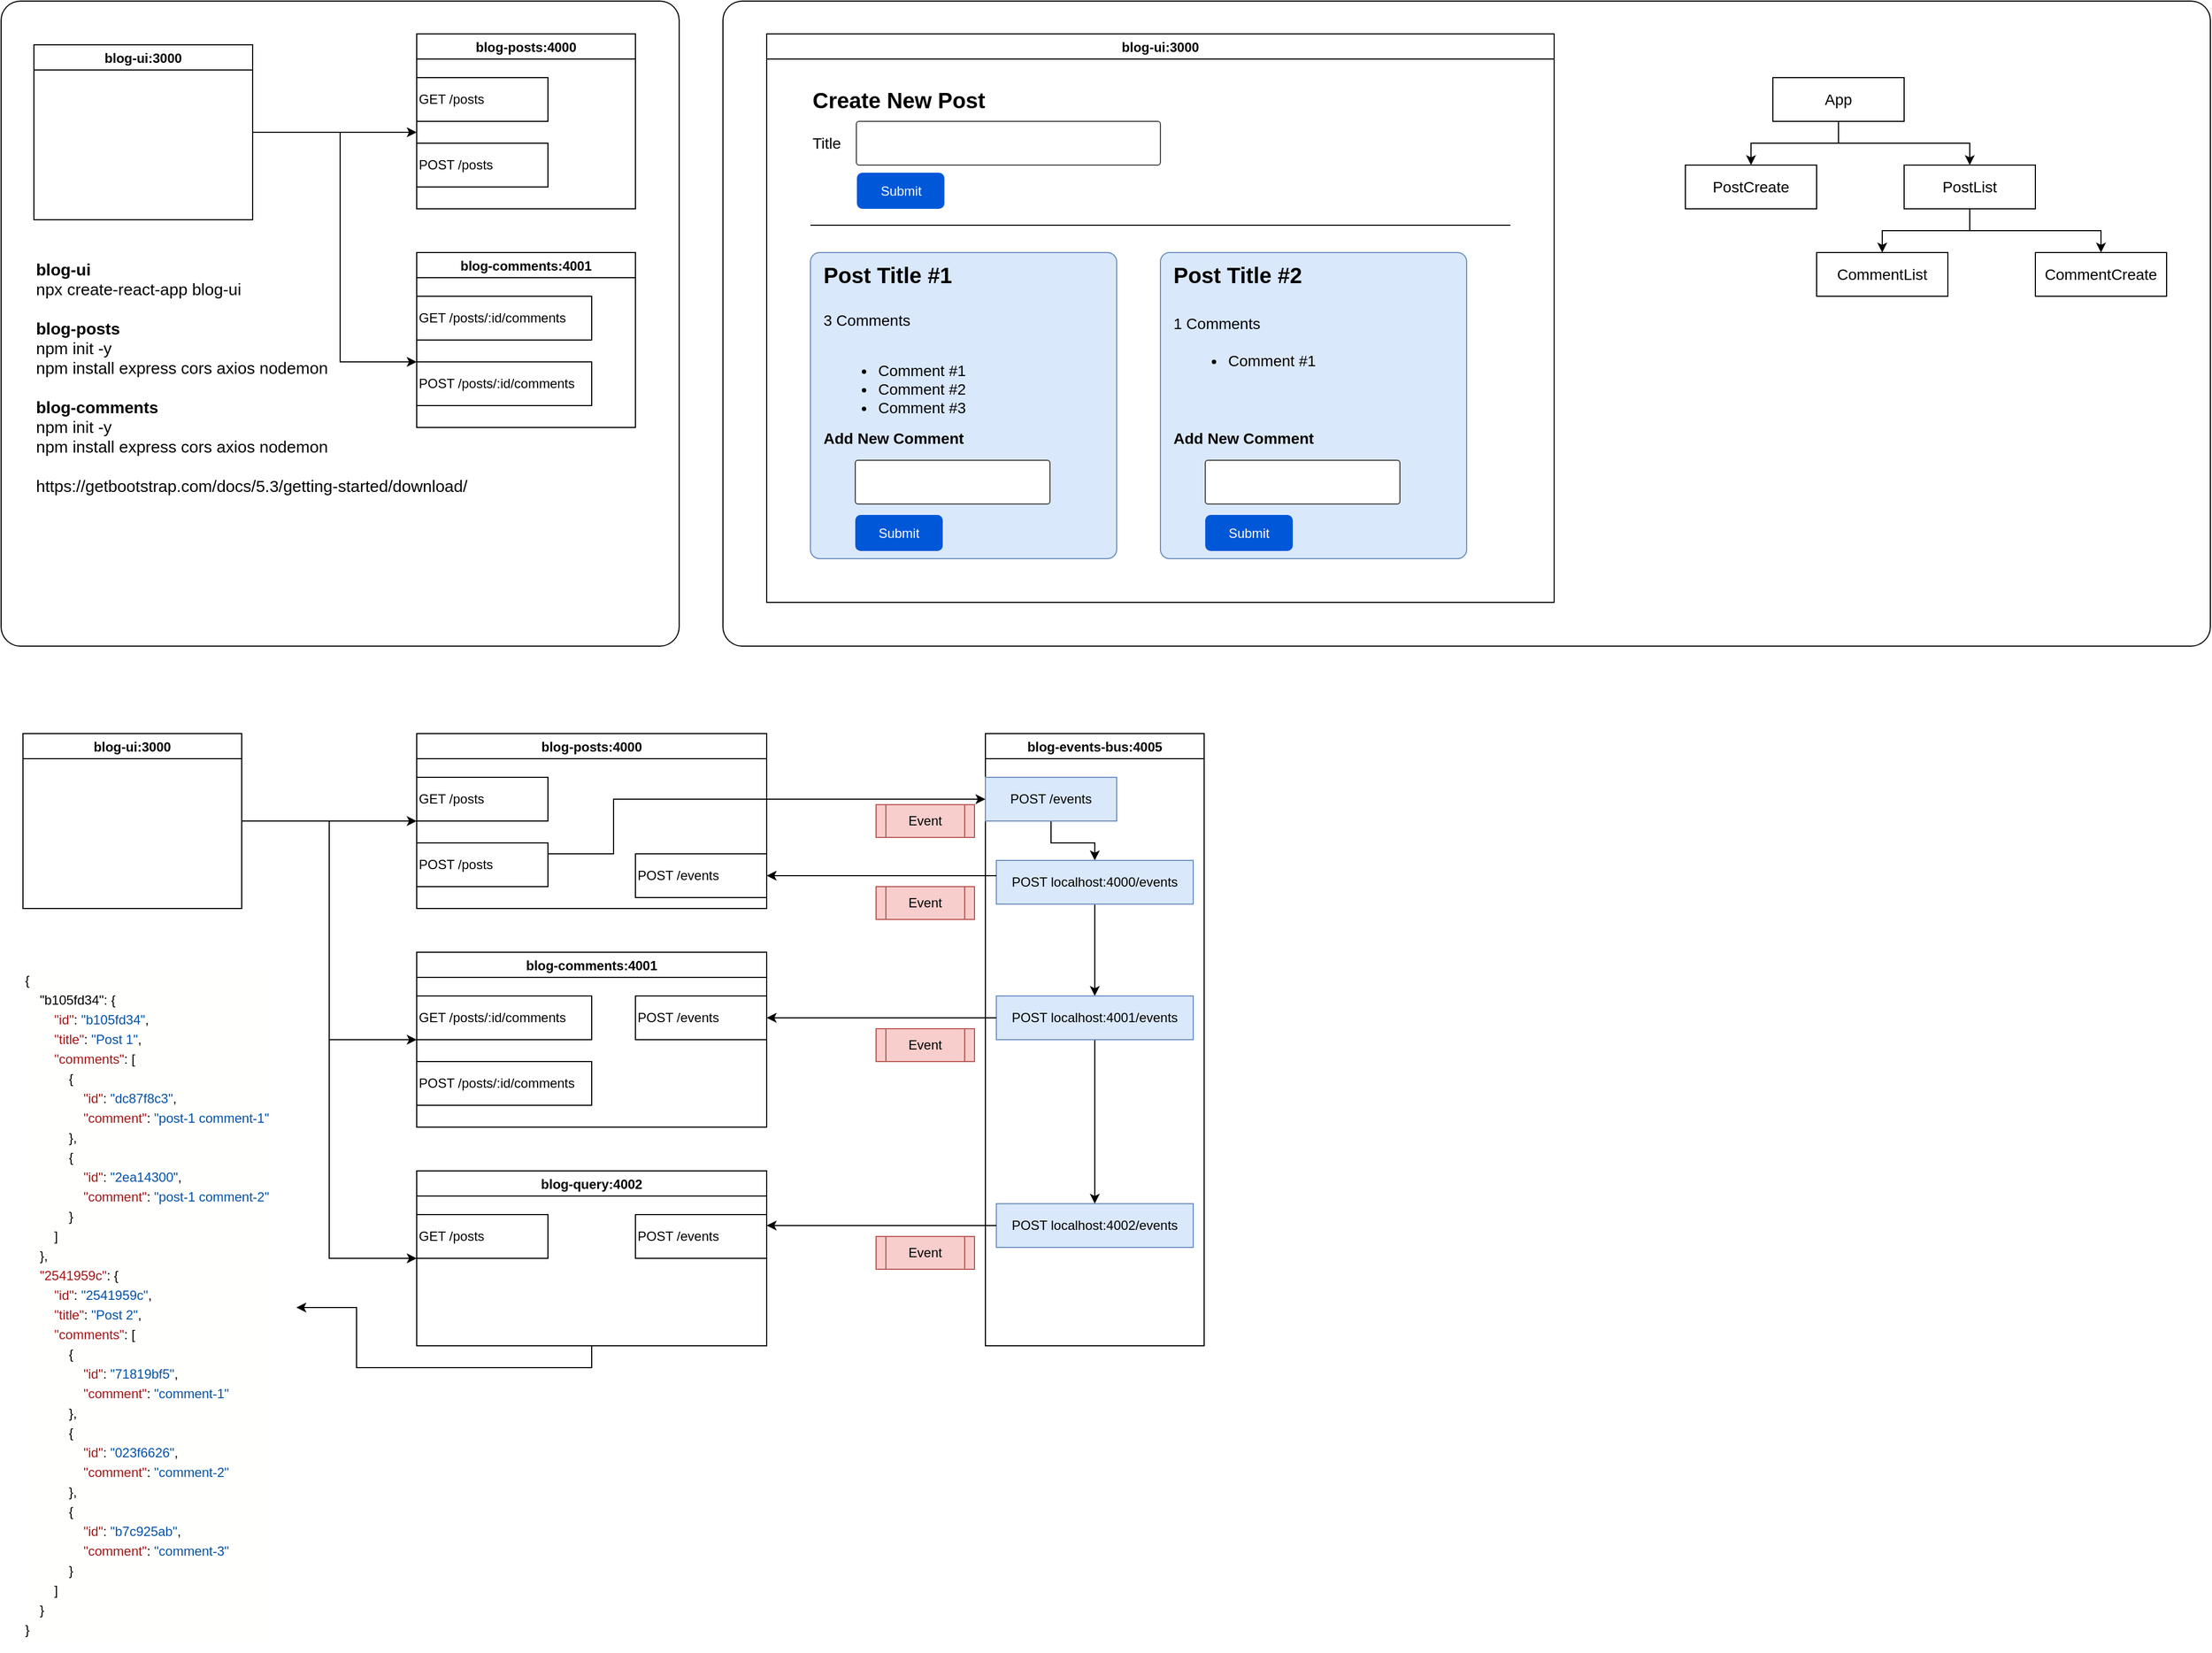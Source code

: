 <mxfile version="21.1.0" type="github">
  <diagram name="Page-1" id="yOXbzh053lruvElYXrSi">
    <mxGraphModel dx="1647" dy="859" grid="1" gridSize="10" guides="1" tooltips="1" connect="1" arrows="1" fold="1" page="1" pageScale="1" pageWidth="1700" pageHeight="1100" background="none" math="0" shadow="0">
      <root>
        <mxCell id="0" />
        <mxCell id="1" parent="0" />
        <mxCell id="e9mfs8pT30DRgP21pryx-2" value="" style="rounded=1;whiteSpace=wrap;html=1;arcSize=3;gradientColor=default;fillColor=none;" parent="1" vertex="1">
          <mxGeometry x="20" y="10" width="620" height="590" as="geometry" />
        </mxCell>
        <mxCell id="tkYp2Oz7mFS3xexXwNvz-5" value="blog-posts:4000" style="swimlane;" parent="1" vertex="1">
          <mxGeometry x="400" y="40" width="200" height="160" as="geometry">
            <mxRectangle x="510" y="230" width="100" height="30" as="alternateBounds" />
          </mxGeometry>
        </mxCell>
        <mxCell id="tkYp2Oz7mFS3xexXwNvz-17" value="GET /posts" style="rounded=0;whiteSpace=wrap;html=1;align=left;" parent="tkYp2Oz7mFS3xexXwNvz-5" vertex="1">
          <mxGeometry y="40" width="120" height="40" as="geometry" />
        </mxCell>
        <mxCell id="tkYp2Oz7mFS3xexXwNvz-18" value="POST /posts" style="rounded=0;whiteSpace=wrap;html=1;align=left;" parent="tkYp2Oz7mFS3xexXwNvz-5" vertex="1">
          <mxGeometry y="100" width="120" height="40" as="geometry" />
        </mxCell>
        <mxCell id="tkYp2Oz7mFS3xexXwNvz-8" value="blog-comments:4001" style="swimlane;" parent="1" vertex="1">
          <mxGeometry x="400" y="240" width="200" height="160" as="geometry">
            <mxRectangle x="510" y="230" width="100" height="30" as="alternateBounds" />
          </mxGeometry>
        </mxCell>
        <mxCell id="e9mfs8pT30DRgP21pryx-84" style="edgeStyle=orthogonalEdgeStyle;rounded=0;orthogonalLoop=1;jettySize=auto;html=1;exitX=0.5;exitY=1;exitDx=0;exitDy=0;" parent="1" source="tkYp2Oz7mFS3xexXwNvz-10" target="e9mfs8pT30DRgP21pryx-82" edge="1">
          <mxGeometry relative="1" as="geometry" />
        </mxCell>
        <mxCell id="tkYp2Oz7mFS3xexXwNvz-10" value="blog-query:4002" style="swimlane;" parent="1" vertex="1">
          <mxGeometry x="400" y="1080" width="320" height="160" as="geometry">
            <mxRectangle x="510" y="230" width="100" height="30" as="alternateBounds" />
          </mxGeometry>
        </mxCell>
        <mxCell id="e9mfs8pT30DRgP21pryx-62" value="POST /events" style="rounded=0;whiteSpace=wrap;html=1;align=left;" parent="tkYp2Oz7mFS3xexXwNvz-10" vertex="1">
          <mxGeometry x="200" y="40" width="120" height="40" as="geometry" />
        </mxCell>
        <mxCell id="e9mfs8pT30DRgP21pryx-78" value="GET /posts" style="rounded=0;whiteSpace=wrap;html=1;align=left;" parent="tkYp2Oz7mFS3xexXwNvz-10" vertex="1">
          <mxGeometry y="40" width="120" height="40" as="geometry" />
        </mxCell>
        <mxCell id="tkYp2Oz7mFS3xexXwNvz-13" value="blog-events-bus:4005" style="swimlane;" parent="1" vertex="1">
          <mxGeometry x="920" y="680" width="200" height="560" as="geometry">
            <mxRectangle x="510" y="230" width="100" height="30" as="alternateBounds" />
          </mxGeometry>
        </mxCell>
        <mxCell id="e9mfs8pT30DRgP21pryx-75" style="edgeStyle=orthogonalEdgeStyle;rounded=0;orthogonalLoop=1;jettySize=auto;html=1;exitX=0.5;exitY=1;exitDx=0;exitDy=0;entryX=0.5;entryY=0;entryDx=0;entryDy=0;" parent="tkYp2Oz7mFS3xexXwNvz-13" source="tkYp2Oz7mFS3xexXwNvz-15" target="e9mfs8pT30DRgP21pryx-64" edge="1">
          <mxGeometry relative="1" as="geometry" />
        </mxCell>
        <mxCell id="tkYp2Oz7mFS3xexXwNvz-15" value="POST /events" style="rounded=0;whiteSpace=wrap;html=1;fillColor=#dae8fc;strokeColor=#6c8ebf;" parent="tkYp2Oz7mFS3xexXwNvz-13" vertex="1">
          <mxGeometry y="40" width="120" height="40" as="geometry" />
        </mxCell>
        <mxCell id="e9mfs8pT30DRgP21pryx-76" style="edgeStyle=orthogonalEdgeStyle;rounded=0;orthogonalLoop=1;jettySize=auto;html=1;exitX=0.5;exitY=1;exitDx=0;exitDy=0;entryX=0.5;entryY=0;entryDx=0;entryDy=0;" parent="tkYp2Oz7mFS3xexXwNvz-13" source="e9mfs8pT30DRgP21pryx-64" target="e9mfs8pT30DRgP21pryx-65" edge="1">
          <mxGeometry relative="1" as="geometry" />
        </mxCell>
        <mxCell id="e9mfs8pT30DRgP21pryx-64" value="POST localhost:4000/events" style="rounded=0;whiteSpace=wrap;html=1;fillColor=#dae8fc;strokeColor=#6c8ebf;" parent="tkYp2Oz7mFS3xexXwNvz-13" vertex="1">
          <mxGeometry x="10" y="116" width="180" height="40" as="geometry" />
        </mxCell>
        <mxCell id="e9mfs8pT30DRgP21pryx-77" style="edgeStyle=orthogonalEdgeStyle;rounded=0;orthogonalLoop=1;jettySize=auto;html=1;exitX=0.5;exitY=1;exitDx=0;exitDy=0;entryX=0.5;entryY=0;entryDx=0;entryDy=0;" parent="tkYp2Oz7mFS3xexXwNvz-13" source="e9mfs8pT30DRgP21pryx-65" target="e9mfs8pT30DRgP21pryx-66" edge="1">
          <mxGeometry relative="1" as="geometry" />
        </mxCell>
        <mxCell id="e9mfs8pT30DRgP21pryx-65" value="POST localhost:4001/events" style="rounded=0;whiteSpace=wrap;html=1;fillColor=#dae8fc;strokeColor=#6c8ebf;" parent="tkYp2Oz7mFS3xexXwNvz-13" vertex="1">
          <mxGeometry x="10" y="240" width="180" height="40" as="geometry" />
        </mxCell>
        <mxCell id="e9mfs8pT30DRgP21pryx-66" value="POST localhost:4002/events" style="rounded=0;whiteSpace=wrap;html=1;fillColor=#dae8fc;strokeColor=#6c8ebf;" parent="tkYp2Oz7mFS3xexXwNvz-13" vertex="1">
          <mxGeometry x="10" y="430" width="180" height="40" as="geometry" />
        </mxCell>
        <mxCell id="tkYp2Oz7mFS3xexXwNvz-19" value="blog-ui:3000" style="swimlane;startSize=23;" parent="1" vertex="1">
          <mxGeometry x="720" y="40" width="720" height="520" as="geometry">
            <mxRectangle x="510" y="230" width="100" height="30" as="alternateBounds" />
          </mxGeometry>
        </mxCell>
        <mxCell id="e9mfs8pT30DRgP21pryx-3" value="GET /posts/:id/comments" style="rounded=0;whiteSpace=wrap;html=1;align=left;" parent="1" vertex="1">
          <mxGeometry x="400" y="280" width="160" height="40" as="geometry" />
        </mxCell>
        <mxCell id="e9mfs8pT30DRgP21pryx-4" value="POST /posts/:id/comments" style="rounded=0;whiteSpace=wrap;html=1;align=left;" parent="1" vertex="1">
          <mxGeometry x="400" y="340" width="160" height="40" as="geometry" />
        </mxCell>
        <mxCell id="e9mfs8pT30DRgP21pryx-55" style="edgeStyle=orthogonalEdgeStyle;rounded=0;orthogonalLoop=1;jettySize=auto;html=1;exitX=1;exitY=0.5;exitDx=0;exitDy=0;" parent="1" source="e9mfs8pT30DRgP21pryx-7" edge="1">
          <mxGeometry relative="1" as="geometry">
            <mxPoint x="400" y="130" as="targetPoint" />
          </mxGeometry>
        </mxCell>
        <mxCell id="e9mfs8pT30DRgP21pryx-56" style="edgeStyle=orthogonalEdgeStyle;rounded=0;orthogonalLoop=1;jettySize=auto;html=1;" parent="1" source="e9mfs8pT30DRgP21pryx-7" edge="1">
          <mxGeometry relative="1" as="geometry">
            <mxPoint x="400" y="340" as="targetPoint" />
            <Array as="points">
              <mxPoint x="330" y="130" />
              <mxPoint x="330" y="340" />
            </Array>
          </mxGeometry>
        </mxCell>
        <mxCell id="e9mfs8pT30DRgP21pryx-7" value="blog-ui:3000" style="swimlane;startSize=23;" parent="1" vertex="1">
          <mxGeometry x="50" y="50" width="200" height="160" as="geometry">
            <mxRectangle x="510" y="230" width="100" height="30" as="alternateBounds" />
          </mxGeometry>
        </mxCell>
        <mxCell id="e9mfs8pT30DRgP21pryx-8" value="Create New Post" style="text;html=1;strokeColor=none;fillColor=none;align=left;verticalAlign=middle;whiteSpace=wrap;rounded=0;fontStyle=1;fontSize=20;" parent="1" vertex="1">
          <mxGeometry x="760" y="80" width="240" height="40" as="geometry" />
        </mxCell>
        <mxCell id="e9mfs8pT30DRgP21pryx-9" value="Title" style="text;html=1;strokeColor=none;fillColor=none;align=left;verticalAlign=middle;whiteSpace=wrap;rounded=0;fontSize=14;" parent="1" vertex="1">
          <mxGeometry x="760" y="125" width="60" height="30" as="geometry" />
        </mxCell>
        <mxCell id="e9mfs8pT30DRgP21pryx-10" value="" style="strokeWidth=1;html=1;shadow=0;dashed=0;shape=mxgraph.ios.iTextInput;strokeColor=#444444;buttonText=;fontSize=8;whiteSpace=wrap;align=left;" parent="1" vertex="1">
          <mxGeometry x="802" y="120" width="278" height="40" as="geometry" />
        </mxCell>
        <mxCell id="e9mfs8pT30DRgP21pryx-11" value="Submit" style="rounded=1;fillColor=#0057D8;align=center;strokeColor=none;html=1;whiteSpace=wrap;fontColor=#ffffff;fontSize=12;sketch=0;" parent="1" vertex="1">
          <mxGeometry x="802.5" y="167" width="80" height="33" as="geometry" />
        </mxCell>
        <mxCell id="e9mfs8pT30DRgP21pryx-14" value="" style="line;strokeWidth=1;rotatable=0;dashed=0;labelPosition=right;align=left;verticalAlign=middle;spacingTop=0;spacingLeft=6;points=[];portConstraint=eastwest;" parent="1" vertex="1">
          <mxGeometry x="760" y="210" width="640" height="10" as="geometry" />
        </mxCell>
        <mxCell id="e9mfs8pT30DRgP21pryx-27" value="" style="group" parent="1" vertex="1" connectable="0">
          <mxGeometry x="1080" y="240" width="300" height="280" as="geometry" />
        </mxCell>
        <mxCell id="e9mfs8pT30DRgP21pryx-28" value="" style="whiteSpace=wrap;html=1;aspect=fixed;labelBackgroundColor=#6666FF;noLabel=1;fillColor=#dae8fc;strokeColor=#6c8ebf;rounded=1;arcSize=3;" parent="e9mfs8pT30DRgP21pryx-27" vertex="1">
          <mxGeometry width="280" height="280" as="geometry" />
        </mxCell>
        <mxCell id="e9mfs8pT30DRgP21pryx-29" value="Post Title #2" style="text;html=1;strokeColor=none;fillColor=none;align=left;verticalAlign=middle;whiteSpace=wrap;rounded=0;fontStyle=1;fontSize=20;" parent="e9mfs8pT30DRgP21pryx-27" vertex="1">
          <mxGeometry x="10" width="210" height="40" as="geometry" />
        </mxCell>
        <mxCell id="e9mfs8pT30DRgP21pryx-30" value="1 Comments" style="text;html=1;strokeColor=none;fillColor=none;align=left;verticalAlign=middle;whiteSpace=wrap;rounded=0;fontSize=14;" parent="e9mfs8pT30DRgP21pryx-27" vertex="1">
          <mxGeometry x="10" y="50" width="90" height="30" as="geometry" />
        </mxCell>
        <mxCell id="e9mfs8pT30DRgP21pryx-31" value="&lt;ul style=&quot;font-size: 14px;&quot;&gt;&lt;li style=&quot;font-size: 14px;&quot;&gt;Comment #1&lt;br&gt;&lt;/li&gt;&lt;/ul&gt;" style="text;strokeColor=none;fillColor=none;html=1;whiteSpace=wrap;verticalAlign=top;overflow=hidden;fontSize=14;" parent="e9mfs8pT30DRgP21pryx-27" vertex="1">
          <mxGeometry x="20" y="70" width="280" height="80" as="geometry" />
        </mxCell>
        <mxCell id="e9mfs8pT30DRgP21pryx-32" value="Add New Comment" style="text;html=1;strokeColor=none;fillColor=none;align=left;verticalAlign=middle;whiteSpace=wrap;rounded=0;fontSize=14;fontStyle=1" parent="e9mfs8pT30DRgP21pryx-27" vertex="1">
          <mxGeometry x="10" y="155" width="160" height="30" as="geometry" />
        </mxCell>
        <mxCell id="e9mfs8pT30DRgP21pryx-33" value="" style="strokeWidth=1;html=1;shadow=0;dashed=0;shape=mxgraph.ios.iTextInput;strokeColor=#444444;buttonText=;fontSize=8;whiteSpace=wrap;align=left;" parent="e9mfs8pT30DRgP21pryx-27" vertex="1">
          <mxGeometry x="41" y="190" width="178" height="40" as="geometry" />
        </mxCell>
        <mxCell id="e9mfs8pT30DRgP21pryx-34" value="Submit" style="rounded=1;fillColor=#0057D8;align=center;strokeColor=none;html=1;whiteSpace=wrap;fontColor=#ffffff;fontSize=12;sketch=0;" parent="e9mfs8pT30DRgP21pryx-27" vertex="1">
          <mxGeometry x="41" y="240" width="80" height="33" as="geometry" />
        </mxCell>
        <mxCell id="e9mfs8pT30DRgP21pryx-15" value="" style="whiteSpace=wrap;html=1;aspect=fixed;labelBackgroundColor=#6666FF;noLabel=1;fillColor=#dae8fc;strokeColor=#6c8ebf;rounded=1;arcSize=3;" parent="1" vertex="1">
          <mxGeometry x="760" y="240" width="280" height="280" as="geometry" />
        </mxCell>
        <mxCell id="e9mfs8pT30DRgP21pryx-16" value="Post Title #1" style="text;html=1;strokeColor=none;fillColor=none;align=left;verticalAlign=middle;whiteSpace=wrap;rounded=0;fontStyle=1;fontSize=20;" parent="1" vertex="1">
          <mxGeometry x="770" y="240" width="210" height="40" as="geometry" />
        </mxCell>
        <mxCell id="e9mfs8pT30DRgP21pryx-17" value="3 Comments" style="text;html=1;strokeColor=none;fillColor=none;align=left;verticalAlign=middle;whiteSpace=wrap;rounded=0;fontSize=14;" parent="1" vertex="1">
          <mxGeometry x="770" y="287" width="90" height="30" as="geometry" />
        </mxCell>
        <mxCell id="e9mfs8pT30DRgP21pryx-22" value="&lt;ul style=&quot;font-size: 14px;&quot;&gt;&lt;li style=&quot;font-size: 14px;&quot;&gt;Comment #1&lt;/li&gt;&lt;li style=&quot;font-size: 14px;&quot;&gt;Comment #2&lt;/li&gt;&lt;li style=&quot;font-size: 14px;&quot;&gt;Comment #3&lt;/li&gt;&lt;/ul&gt;" style="text;strokeColor=none;fillColor=none;html=1;whiteSpace=wrap;verticalAlign=top;overflow=hidden;fontSize=14;" parent="1" vertex="1">
          <mxGeometry x="780" y="319" width="280" height="80" as="geometry" />
        </mxCell>
        <mxCell id="e9mfs8pT30DRgP21pryx-23" value="Add New Comment" style="text;html=1;strokeColor=none;fillColor=none;align=left;verticalAlign=middle;whiteSpace=wrap;rounded=0;fontSize=14;fontStyle=1" parent="1" vertex="1">
          <mxGeometry x="770" y="395" width="160" height="30" as="geometry" />
        </mxCell>
        <mxCell id="e9mfs8pT30DRgP21pryx-24" value="" style="strokeWidth=1;html=1;shadow=0;dashed=0;shape=mxgraph.ios.iTextInput;strokeColor=#444444;buttonText=;fontSize=8;whiteSpace=wrap;align=left;" parent="1" vertex="1">
          <mxGeometry x="801" y="430" width="178" height="40" as="geometry" />
        </mxCell>
        <mxCell id="e9mfs8pT30DRgP21pryx-25" value="Submit" style="rounded=1;fillColor=#0057D8;align=center;strokeColor=none;html=1;whiteSpace=wrap;fontColor=#ffffff;fontSize=12;sketch=0;" parent="1" vertex="1">
          <mxGeometry x="801" y="480" width="80" height="33" as="geometry" />
        </mxCell>
        <mxCell id="e9mfs8pT30DRgP21pryx-37" style="edgeStyle=orthogonalEdgeStyle;rounded=0;orthogonalLoop=1;jettySize=auto;html=1;entryX=0.5;entryY=0;entryDx=0;entryDy=0;fontSize=14;" parent="1" source="e9mfs8pT30DRgP21pryx-35" target="e9mfs8pT30DRgP21pryx-36" edge="1">
          <mxGeometry relative="1" as="geometry" />
        </mxCell>
        <mxCell id="e9mfs8pT30DRgP21pryx-39" style="edgeStyle=orthogonalEdgeStyle;rounded=0;orthogonalLoop=1;jettySize=auto;html=1;entryX=0.5;entryY=0;entryDx=0;entryDy=0;fontSize=14;" parent="1" source="e9mfs8pT30DRgP21pryx-35" target="e9mfs8pT30DRgP21pryx-38" edge="1">
          <mxGeometry relative="1" as="geometry" />
        </mxCell>
        <mxCell id="e9mfs8pT30DRgP21pryx-35" value="App" style="rounded=0;whiteSpace=wrap;html=1;fontSize=14;" parent="1" vertex="1">
          <mxGeometry x="1640" y="80" width="120" height="40" as="geometry" />
        </mxCell>
        <mxCell id="e9mfs8pT30DRgP21pryx-36" value="PostCreate" style="rounded=0;whiteSpace=wrap;html=1;fontSize=14;" parent="1" vertex="1">
          <mxGeometry x="1560" y="160" width="120" height="40" as="geometry" />
        </mxCell>
        <mxCell id="e9mfs8pT30DRgP21pryx-44" style="edgeStyle=orthogonalEdgeStyle;rounded=0;orthogonalLoop=1;jettySize=auto;html=1;entryX=0.5;entryY=0;entryDx=0;entryDy=0;" parent="1" source="e9mfs8pT30DRgP21pryx-38" target="e9mfs8pT30DRgP21pryx-43" edge="1">
          <mxGeometry relative="1" as="geometry" />
        </mxCell>
        <mxCell id="e9mfs8pT30DRgP21pryx-46" style="edgeStyle=orthogonalEdgeStyle;rounded=0;orthogonalLoop=1;jettySize=auto;html=1;entryX=0.5;entryY=0;entryDx=0;entryDy=0;" parent="1" source="e9mfs8pT30DRgP21pryx-38" target="e9mfs8pT30DRgP21pryx-45" edge="1">
          <mxGeometry relative="1" as="geometry" />
        </mxCell>
        <mxCell id="e9mfs8pT30DRgP21pryx-38" value="PostList" style="rounded=0;whiteSpace=wrap;html=1;fontSize=14;" parent="1" vertex="1">
          <mxGeometry x="1760" y="160" width="120" height="40" as="geometry" />
        </mxCell>
        <mxCell id="e9mfs8pT30DRgP21pryx-43" value="CommentList" style="rounded=0;whiteSpace=wrap;html=1;fontSize=14;" parent="1" vertex="1">
          <mxGeometry x="1680" y="240" width="120" height="40" as="geometry" />
        </mxCell>
        <mxCell id="e9mfs8pT30DRgP21pryx-45" value="CommentCreate" style="rounded=0;whiteSpace=wrap;html=1;fontSize=14;" parent="1" vertex="1">
          <mxGeometry x="1880" y="240" width="120" height="40" as="geometry" />
        </mxCell>
        <mxCell id="e9mfs8pT30DRgP21pryx-47" value="" style="rounded=1;whiteSpace=wrap;html=1;arcSize=3;gradientColor=default;fillColor=none;" parent="1" vertex="1">
          <mxGeometry x="680" y="10" width="1360" height="590" as="geometry" />
        </mxCell>
        <mxCell id="e9mfs8pT30DRgP21pryx-63" style="edgeStyle=orthogonalEdgeStyle;rounded=0;orthogonalLoop=1;jettySize=auto;html=1;entryX=0;entryY=0.5;entryDx=0;entryDy=0;exitX=1;exitY=0.25;exitDx=0;exitDy=0;" parent="1" source="e9mfs8pT30DRgP21pryx-50" target="tkYp2Oz7mFS3xexXwNvz-15" edge="1">
          <mxGeometry relative="1" as="geometry">
            <Array as="points">
              <mxPoint x="580" y="790" />
              <mxPoint x="580" y="740" />
            </Array>
          </mxGeometry>
        </mxCell>
        <mxCell id="e9mfs8pT30DRgP21pryx-48" value="blog-posts:4000" style="swimlane;" parent="1" vertex="1">
          <mxGeometry x="400" y="680" width="320" height="160" as="geometry">
            <mxRectangle x="510" y="230" width="100" height="30" as="alternateBounds" />
          </mxGeometry>
        </mxCell>
        <mxCell id="e9mfs8pT30DRgP21pryx-49" value="GET /posts" style="rounded=0;whiteSpace=wrap;html=1;align=left;" parent="e9mfs8pT30DRgP21pryx-48" vertex="1">
          <mxGeometry y="40" width="120" height="40" as="geometry" />
        </mxCell>
        <mxCell id="e9mfs8pT30DRgP21pryx-50" value="POST /posts" style="rounded=0;whiteSpace=wrap;html=1;align=left;" parent="e9mfs8pT30DRgP21pryx-48" vertex="1">
          <mxGeometry y="100" width="120" height="40" as="geometry" />
        </mxCell>
        <mxCell id="e9mfs8pT30DRgP21pryx-60" value="POST /events" style="rounded=0;whiteSpace=wrap;html=1;align=left;" parent="e9mfs8pT30DRgP21pryx-48" vertex="1">
          <mxGeometry x="200" y="110" width="120" height="40" as="geometry" />
        </mxCell>
        <mxCell id="e9mfs8pT30DRgP21pryx-51" value="blog-comments:4001" style="swimlane;" parent="1" vertex="1">
          <mxGeometry x="400" y="880" width="320" height="160" as="geometry">
            <mxRectangle x="510" y="230" width="100" height="30" as="alternateBounds" />
          </mxGeometry>
        </mxCell>
        <mxCell id="e9mfs8pT30DRgP21pryx-61" value="POST /events" style="rounded=0;whiteSpace=wrap;html=1;align=left;" parent="e9mfs8pT30DRgP21pryx-51" vertex="1">
          <mxGeometry x="200" y="40" width="120" height="40" as="geometry" />
        </mxCell>
        <mxCell id="e9mfs8pT30DRgP21pryx-52" value="GET /posts/:id/comments" style="rounded=0;whiteSpace=wrap;html=1;align=left;" parent="1" vertex="1">
          <mxGeometry x="400" y="920" width="160" height="40" as="geometry" />
        </mxCell>
        <mxCell id="e9mfs8pT30DRgP21pryx-53" value="POST /posts/:id/comments" style="rounded=0;whiteSpace=wrap;html=1;align=left;" parent="1" vertex="1">
          <mxGeometry x="400" y="980" width="160" height="40" as="geometry" />
        </mxCell>
        <mxCell id="e9mfs8pT30DRgP21pryx-72" style="edgeStyle=orthogonalEdgeStyle;rounded=0;orthogonalLoop=1;jettySize=auto;html=1;entryX=0;entryY=1;entryDx=0;entryDy=0;" parent="1" source="e9mfs8pT30DRgP21pryx-54" target="e9mfs8pT30DRgP21pryx-49" edge="1">
          <mxGeometry relative="1" as="geometry">
            <Array as="points">
              <mxPoint x="360" y="760" />
              <mxPoint x="360" y="760" />
            </Array>
          </mxGeometry>
        </mxCell>
        <mxCell id="e9mfs8pT30DRgP21pryx-73" style="edgeStyle=orthogonalEdgeStyle;rounded=0;orthogonalLoop=1;jettySize=auto;html=1;entryX=0;entryY=0.5;entryDx=0;entryDy=0;" parent="1" source="e9mfs8pT30DRgP21pryx-54" target="e9mfs8pT30DRgP21pryx-51" edge="1">
          <mxGeometry relative="1" as="geometry" />
        </mxCell>
        <mxCell id="e9mfs8pT30DRgP21pryx-74" style="edgeStyle=orthogonalEdgeStyle;rounded=0;orthogonalLoop=1;jettySize=auto;html=1;entryX=0;entryY=0.5;entryDx=0;entryDy=0;" parent="1" source="e9mfs8pT30DRgP21pryx-54" target="tkYp2Oz7mFS3xexXwNvz-10" edge="1">
          <mxGeometry relative="1" as="geometry" />
        </mxCell>
        <mxCell id="e9mfs8pT30DRgP21pryx-54" value="blog-ui:3000" style="swimlane;startSize=23;" parent="1" vertex="1">
          <mxGeometry x="40" y="680" width="200" height="160" as="geometry">
            <mxRectangle x="510" y="230" width="100" height="30" as="alternateBounds" />
          </mxGeometry>
        </mxCell>
        <mxCell id="tkYp2Oz7mFS3xexXwNvz-22" value="&lt;b style=&quot;font-size: 15px;&quot;&gt;blog-ui&lt;/b&gt;&lt;br style=&quot;font-size: 15px;&quot;&gt;npx create-react-app blog-ui&lt;br style=&quot;font-size: 15px;&quot;&gt;&lt;br style=&quot;font-size: 15px;&quot;&gt;&lt;b&gt;blog-posts&lt;/b&gt;&lt;br style=&quot;font-size: 15px;&quot;&gt;npm init -y&lt;br style=&quot;font-size: 15px;&quot;&gt;npm install express cors axios nodemon&lt;br style=&quot;font-size: 15px;&quot;&gt;&lt;br&gt;&lt;b&gt;blog-comments&lt;/b&gt;&lt;br&gt;npm init -y&lt;br&gt;npm install express cors axios nodemon&lt;br&gt;&lt;br&gt;https://getbootstrap.com/docs/5.3/getting-started/download/" style="text;html=1;align=left;verticalAlign=top;resizable=0;points=[];autosize=1;strokeColor=none;fillColor=none;fontSize=15;" parent="1" vertex="1">
          <mxGeometry x="50" y="240" width="420" height="230" as="geometry" />
        </mxCell>
        <mxCell id="e9mfs8pT30DRgP21pryx-67" style="edgeStyle=orthogonalEdgeStyle;rounded=0;orthogonalLoop=1;jettySize=auto;html=1;entryX=1;entryY=0.5;entryDx=0;entryDy=0;" parent="1" source="e9mfs8pT30DRgP21pryx-64" target="e9mfs8pT30DRgP21pryx-60" edge="1">
          <mxGeometry relative="1" as="geometry">
            <Array as="points">
              <mxPoint x="820" y="810" />
              <mxPoint x="820" y="810" />
            </Array>
          </mxGeometry>
        </mxCell>
        <mxCell id="e9mfs8pT30DRgP21pryx-68" style="edgeStyle=orthogonalEdgeStyle;rounded=0;orthogonalLoop=1;jettySize=auto;html=1;entryX=1;entryY=0.5;entryDx=0;entryDy=0;exitX=0;exitY=0.5;exitDx=0;exitDy=0;" parent="1" source="e9mfs8pT30DRgP21pryx-65" target="e9mfs8pT30DRgP21pryx-61" edge="1">
          <mxGeometry relative="1" as="geometry">
            <Array as="points">
              <mxPoint x="930" y="940" />
            </Array>
          </mxGeometry>
        </mxCell>
        <mxCell id="e9mfs8pT30DRgP21pryx-69" style="edgeStyle=orthogonalEdgeStyle;rounded=0;orthogonalLoop=1;jettySize=auto;html=1;entryX=1;entryY=0.25;entryDx=0;entryDy=0;exitX=0;exitY=0.5;exitDx=0;exitDy=0;" parent="1" source="e9mfs8pT30DRgP21pryx-66" target="e9mfs8pT30DRgP21pryx-62" edge="1">
          <mxGeometry relative="1" as="geometry">
            <Array as="points">
              <mxPoint x="850" y="1130" />
              <mxPoint x="850" y="1130" />
            </Array>
          </mxGeometry>
        </mxCell>
        <mxCell id="e9mfs8pT30DRgP21pryx-70" value="Event" style="shape=process;whiteSpace=wrap;html=1;backgroundOutline=1;fillColor=#f8cecc;strokeColor=#b85450;" parent="1" vertex="1">
          <mxGeometry x="820" y="820" width="90" height="30" as="geometry" />
        </mxCell>
        <mxCell id="e9mfs8pT30DRgP21pryx-79" value="Event" style="shape=process;whiteSpace=wrap;html=1;backgroundOutline=1;fillColor=#f8cecc;strokeColor=#b85450;" parent="1" vertex="1">
          <mxGeometry x="820" y="745" width="90" height="30" as="geometry" />
        </mxCell>
        <mxCell id="e9mfs8pT30DRgP21pryx-80" value="Event" style="shape=process;whiteSpace=wrap;html=1;backgroundOutline=1;fillColor=#f8cecc;strokeColor=#b85450;" parent="1" vertex="1">
          <mxGeometry x="820" y="1140" width="90" height="30" as="geometry" />
        </mxCell>
        <mxCell id="e9mfs8pT30DRgP21pryx-81" value="Event" style="shape=process;whiteSpace=wrap;html=1;backgroundOutline=1;fillColor=#f8cecc;strokeColor=#b85450;" parent="1" vertex="1">
          <mxGeometry x="820" y="950" width="90" height="30" as="geometry" />
        </mxCell>
        <mxCell id="e9mfs8pT30DRgP21pryx-82" value="&lt;div style=&quot;background-color: rgb(255, 255, 254); font-size: 12px; line-height: 18px;&quot;&gt;&lt;div&gt;{&lt;/div&gt;&lt;div&gt;&amp;nbsp;&amp;nbsp;&amp;nbsp;&amp;nbsp;&quot;b105fd34&quot;:&amp;nbsp;{&lt;/div&gt;&lt;div&gt;&amp;nbsp;&amp;nbsp;&amp;nbsp;&amp;nbsp;&amp;nbsp;&amp;nbsp;&amp;nbsp;&amp;nbsp;&lt;span style=&quot;color: #a31515;&quot;&gt;&quot;id&quot;&lt;/span&gt;:&amp;nbsp;&lt;span style=&quot;color: #0451a5;&quot;&gt;&quot;b105fd34&quot;&lt;/span&gt;,&lt;/div&gt;&lt;div&gt;&amp;nbsp;&amp;nbsp;&amp;nbsp;&amp;nbsp;&amp;nbsp;&amp;nbsp;&amp;nbsp;&amp;nbsp;&lt;span style=&quot;color: #a31515;&quot;&gt;&quot;title&quot;&lt;/span&gt;:&amp;nbsp;&lt;span style=&quot;color: #0451a5;&quot;&gt;&quot;Post&amp;nbsp;1&quot;&lt;/span&gt;,&lt;/div&gt;&lt;div&gt;&amp;nbsp;&amp;nbsp;&amp;nbsp;&amp;nbsp;&amp;nbsp;&amp;nbsp;&amp;nbsp;&amp;nbsp;&lt;span style=&quot;color: #a31515;&quot;&gt;&quot;comments&quot;&lt;/span&gt;:&amp;nbsp;[&lt;/div&gt;&lt;div&gt;&amp;nbsp;&amp;nbsp;&amp;nbsp;&amp;nbsp;&amp;nbsp;&amp;nbsp;&amp;nbsp;&amp;nbsp;&amp;nbsp;&amp;nbsp;&amp;nbsp;&amp;nbsp;{&lt;/div&gt;&lt;div&gt;&amp;nbsp;&amp;nbsp;&amp;nbsp;&amp;nbsp;&amp;nbsp;&amp;nbsp;&amp;nbsp;&amp;nbsp;&amp;nbsp;&amp;nbsp;&amp;nbsp;&amp;nbsp;&amp;nbsp;&amp;nbsp;&amp;nbsp;&amp;nbsp;&lt;span style=&quot;color: #a31515;&quot;&gt;&quot;id&quot;&lt;/span&gt;:&amp;nbsp;&lt;span style=&quot;color: #0451a5;&quot;&gt;&quot;dc87f8c3&quot;&lt;/span&gt;,&lt;/div&gt;&lt;div&gt;&amp;nbsp;&amp;nbsp;&amp;nbsp;&amp;nbsp;&amp;nbsp;&amp;nbsp;&amp;nbsp;&amp;nbsp;&amp;nbsp;&amp;nbsp;&amp;nbsp;&amp;nbsp;&amp;nbsp;&amp;nbsp;&amp;nbsp;&amp;nbsp;&lt;span style=&quot;color: #a31515;&quot;&gt;&quot;comment&quot;&lt;/span&gt;:&amp;nbsp;&lt;span style=&quot;color: #0451a5;&quot;&gt;&quot;post-1&amp;nbsp;comment-1&quot;&lt;/span&gt;&lt;/div&gt;&lt;div&gt;&amp;nbsp;&amp;nbsp;&amp;nbsp;&amp;nbsp;&amp;nbsp;&amp;nbsp;&amp;nbsp;&amp;nbsp;&amp;nbsp;&amp;nbsp;&amp;nbsp;&amp;nbsp;},&lt;/div&gt;&lt;div&gt;&amp;nbsp;&amp;nbsp;&amp;nbsp;&amp;nbsp;&amp;nbsp;&amp;nbsp;&amp;nbsp;&amp;nbsp;&amp;nbsp;&amp;nbsp;&amp;nbsp;&amp;nbsp;{&lt;/div&gt;&lt;div&gt;&amp;nbsp;&amp;nbsp;&amp;nbsp;&amp;nbsp;&amp;nbsp;&amp;nbsp;&amp;nbsp;&amp;nbsp;&amp;nbsp;&amp;nbsp;&amp;nbsp;&amp;nbsp;&amp;nbsp;&amp;nbsp;&amp;nbsp;&amp;nbsp;&lt;span style=&quot;color: #a31515;&quot;&gt;&quot;id&quot;&lt;/span&gt;:&amp;nbsp;&lt;span style=&quot;color: #0451a5;&quot;&gt;&quot;2ea14300&quot;&lt;/span&gt;,&lt;/div&gt;&lt;div&gt;&amp;nbsp;&amp;nbsp;&amp;nbsp;&amp;nbsp;&amp;nbsp;&amp;nbsp;&amp;nbsp;&amp;nbsp;&amp;nbsp;&amp;nbsp;&amp;nbsp;&amp;nbsp;&amp;nbsp;&amp;nbsp;&amp;nbsp;&amp;nbsp;&lt;span style=&quot;color: #a31515;&quot;&gt;&quot;comment&quot;&lt;/span&gt;:&amp;nbsp;&lt;span style=&quot;color: #0451a5;&quot;&gt;&quot;post-1&amp;nbsp;comment-2&quot;&lt;/span&gt;&lt;/div&gt;&lt;div&gt;&amp;nbsp;&amp;nbsp;&amp;nbsp;&amp;nbsp;&amp;nbsp;&amp;nbsp;&amp;nbsp;&amp;nbsp;&amp;nbsp;&amp;nbsp;&amp;nbsp;&amp;nbsp;}&lt;/div&gt;&lt;div&gt;&amp;nbsp;&amp;nbsp;&amp;nbsp;&amp;nbsp;&amp;nbsp;&amp;nbsp;&amp;nbsp;&amp;nbsp;]&lt;/div&gt;&lt;div&gt;&amp;nbsp;&amp;nbsp;&amp;nbsp;&amp;nbsp;},&lt;/div&gt;&lt;div&gt;&amp;nbsp;&amp;nbsp;&amp;nbsp;&amp;nbsp;&lt;span style=&quot;color: #a31515;&quot;&gt;&quot;2541959c&quot;&lt;/span&gt;:&amp;nbsp;{&lt;/div&gt;&lt;div&gt;&amp;nbsp;&amp;nbsp;&amp;nbsp;&amp;nbsp;&amp;nbsp;&amp;nbsp;&amp;nbsp;&amp;nbsp;&lt;span style=&quot;color: #a31515;&quot;&gt;&quot;id&quot;&lt;/span&gt;:&amp;nbsp;&lt;span style=&quot;color: #0451a5;&quot;&gt;&quot;2541959c&quot;&lt;/span&gt;,&lt;/div&gt;&lt;div&gt;&amp;nbsp;&amp;nbsp;&amp;nbsp;&amp;nbsp;&amp;nbsp;&amp;nbsp;&amp;nbsp;&amp;nbsp;&lt;span style=&quot;color: #a31515;&quot;&gt;&quot;title&quot;&lt;/span&gt;:&amp;nbsp;&lt;span style=&quot;color: #0451a5;&quot;&gt;&quot;Post&amp;nbsp;2&quot;&lt;/span&gt;,&lt;/div&gt;&lt;div&gt;&amp;nbsp;&amp;nbsp;&amp;nbsp;&amp;nbsp;&amp;nbsp;&amp;nbsp;&amp;nbsp;&amp;nbsp;&lt;span style=&quot;color: #a31515;&quot;&gt;&quot;comments&quot;&lt;/span&gt;:&amp;nbsp;[&lt;/div&gt;&lt;div&gt;&amp;nbsp;&amp;nbsp;&amp;nbsp;&amp;nbsp;&amp;nbsp;&amp;nbsp;&amp;nbsp;&amp;nbsp;&amp;nbsp;&amp;nbsp;&amp;nbsp;&amp;nbsp;{&lt;/div&gt;&lt;div&gt;&amp;nbsp;&amp;nbsp;&amp;nbsp;&amp;nbsp;&amp;nbsp;&amp;nbsp;&amp;nbsp;&amp;nbsp;&amp;nbsp;&amp;nbsp;&amp;nbsp;&amp;nbsp;&amp;nbsp;&amp;nbsp;&amp;nbsp;&amp;nbsp;&lt;span style=&quot;color: #a31515;&quot;&gt;&quot;id&quot;&lt;/span&gt;:&amp;nbsp;&lt;span style=&quot;color: #0451a5;&quot;&gt;&quot;71819bf5&quot;&lt;/span&gt;,&lt;/div&gt;&lt;div&gt;&amp;nbsp;&amp;nbsp;&amp;nbsp;&amp;nbsp;&amp;nbsp;&amp;nbsp;&amp;nbsp;&amp;nbsp;&amp;nbsp;&amp;nbsp;&amp;nbsp;&amp;nbsp;&amp;nbsp;&amp;nbsp;&amp;nbsp;&amp;nbsp;&lt;span style=&quot;color: #a31515;&quot;&gt;&quot;comment&quot;&lt;/span&gt;:&amp;nbsp;&lt;span style=&quot;color: #0451a5;&quot;&gt;&quot;comment-1&quot;&lt;/span&gt;&lt;/div&gt;&lt;div&gt;&amp;nbsp;&amp;nbsp;&amp;nbsp;&amp;nbsp;&amp;nbsp;&amp;nbsp;&amp;nbsp;&amp;nbsp;&amp;nbsp;&amp;nbsp;&amp;nbsp;&amp;nbsp;},&lt;/div&gt;&lt;div&gt;&amp;nbsp;&amp;nbsp;&amp;nbsp;&amp;nbsp;&amp;nbsp;&amp;nbsp;&amp;nbsp;&amp;nbsp;&amp;nbsp;&amp;nbsp;&amp;nbsp;&amp;nbsp;{&lt;/div&gt;&lt;div&gt;&amp;nbsp;&amp;nbsp;&amp;nbsp;&amp;nbsp;&amp;nbsp;&amp;nbsp;&amp;nbsp;&amp;nbsp;&amp;nbsp;&amp;nbsp;&amp;nbsp;&amp;nbsp;&amp;nbsp;&amp;nbsp;&amp;nbsp;&amp;nbsp;&lt;span style=&quot;color: #a31515;&quot;&gt;&quot;id&quot;&lt;/span&gt;:&amp;nbsp;&lt;span style=&quot;color: #0451a5;&quot;&gt;&quot;023f6626&quot;&lt;/span&gt;,&lt;/div&gt;&lt;div&gt;&amp;nbsp;&amp;nbsp;&amp;nbsp;&amp;nbsp;&amp;nbsp;&amp;nbsp;&amp;nbsp;&amp;nbsp;&amp;nbsp;&amp;nbsp;&amp;nbsp;&amp;nbsp;&amp;nbsp;&amp;nbsp;&amp;nbsp;&amp;nbsp;&lt;span style=&quot;color: #a31515;&quot;&gt;&quot;comment&quot;&lt;/span&gt;:&amp;nbsp;&lt;span style=&quot;color: #0451a5;&quot;&gt;&quot;comment-2&quot;&lt;/span&gt;&lt;/div&gt;&lt;div&gt;&amp;nbsp;&amp;nbsp;&amp;nbsp;&amp;nbsp;&amp;nbsp;&amp;nbsp;&amp;nbsp;&amp;nbsp;&amp;nbsp;&amp;nbsp;&amp;nbsp;&amp;nbsp;},&lt;/div&gt;&lt;div&gt;&amp;nbsp;&amp;nbsp;&amp;nbsp;&amp;nbsp;&amp;nbsp;&amp;nbsp;&amp;nbsp;&amp;nbsp;&amp;nbsp;&amp;nbsp;&amp;nbsp;&amp;nbsp;{&lt;/div&gt;&lt;div&gt;&amp;nbsp;&amp;nbsp;&amp;nbsp;&amp;nbsp;&amp;nbsp;&amp;nbsp;&amp;nbsp;&amp;nbsp;&amp;nbsp;&amp;nbsp;&amp;nbsp;&amp;nbsp;&amp;nbsp;&amp;nbsp;&amp;nbsp;&amp;nbsp;&lt;span style=&quot;color: #a31515;&quot;&gt;&quot;id&quot;&lt;/span&gt;:&amp;nbsp;&lt;span style=&quot;color: #0451a5;&quot;&gt;&quot;b7c925ab&quot;&lt;/span&gt;,&lt;/div&gt;&lt;div&gt;&amp;nbsp;&amp;nbsp;&amp;nbsp;&amp;nbsp;&amp;nbsp;&amp;nbsp;&amp;nbsp;&amp;nbsp;&amp;nbsp;&amp;nbsp;&amp;nbsp;&amp;nbsp;&amp;nbsp;&amp;nbsp;&amp;nbsp;&amp;nbsp;&lt;span style=&quot;color: #a31515;&quot;&gt;&quot;comment&quot;&lt;/span&gt;:&amp;nbsp;&lt;span style=&quot;color: #0451a5;&quot;&gt;&quot;comment-3&quot;&lt;/span&gt;&lt;/div&gt;&lt;div&gt;&amp;nbsp;&amp;nbsp;&amp;nbsp;&amp;nbsp;&amp;nbsp;&amp;nbsp;&amp;nbsp;&amp;nbsp;&amp;nbsp;&amp;nbsp;&amp;nbsp;&amp;nbsp;}&lt;/div&gt;&lt;div&gt;&amp;nbsp;&amp;nbsp;&amp;nbsp;&amp;nbsp;&amp;nbsp;&amp;nbsp;&amp;nbsp;&amp;nbsp;]&lt;/div&gt;&lt;div&gt;&amp;nbsp;&amp;nbsp;&amp;nbsp;&amp;nbsp;}&lt;/div&gt;&lt;div&gt;}&lt;/div&gt;&lt;/div&gt;" style="text;html=1;align=left;verticalAlign=top;resizable=0;points=[];autosize=1;strokeColor=none;fillColor=none;fontSize=15;" parent="1" vertex="1">
          <mxGeometry x="40" y="890" width="250" height="630" as="geometry" />
        </mxCell>
      </root>
    </mxGraphModel>
  </diagram>
</mxfile>
